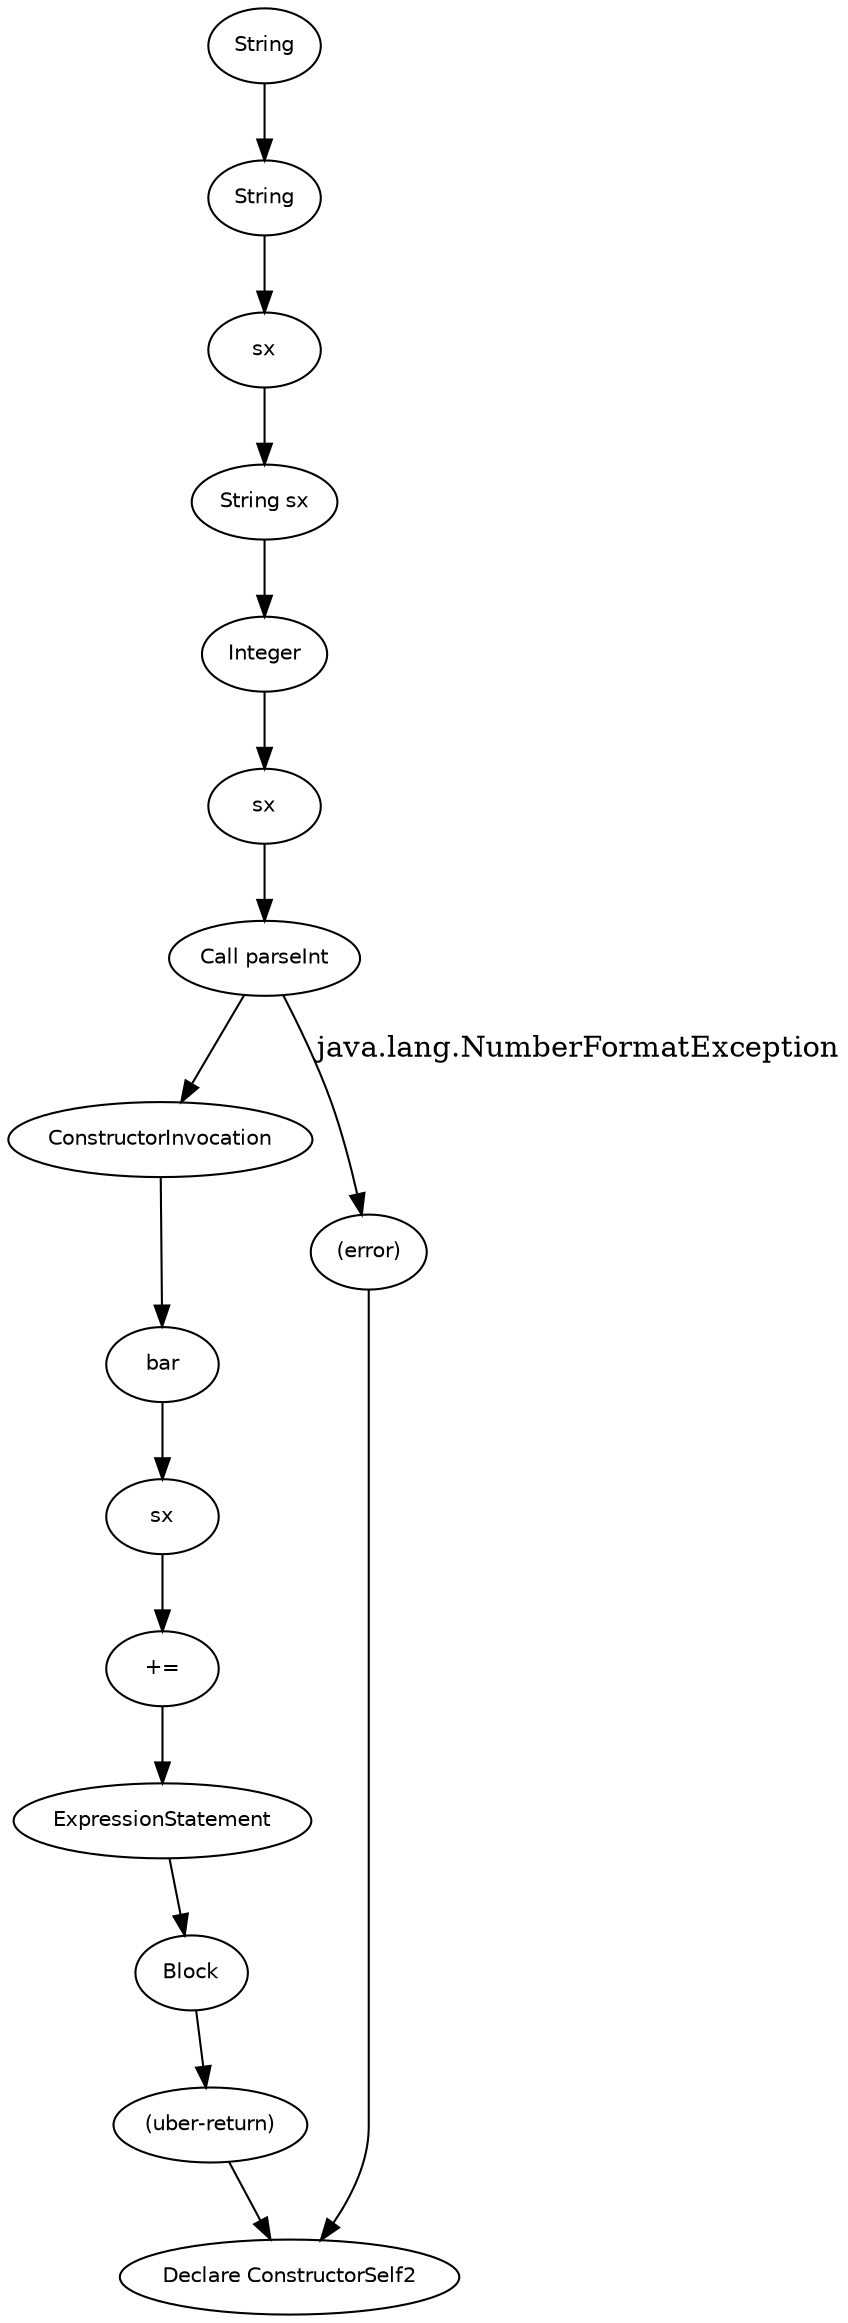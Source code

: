 digraph ConstructorSelf2 {
  22 [
    label = Block,
    fontname = Helvetica,
    fontsize = 10
  ];
  19 [
    label = "+=",
    fontname = Helvetica,
    fontsize = 10
  ];
  21 [
    label = bar,
    fontname = Helvetica,
    fontsize = 10
  ];
  18 [
    label = ExpressionStatement,
    fontname = Helvetica,
    fontsize = 10
  ];
  20 [
    label = sx,
    fontname = Helvetica,
    fontsize = 10
  ];
  9 [
    label = "String sx",
    fontname = Helvetica,
    fontsize = 10
  ];
  17 [
    label = sx,
    fontname = Helvetica,
    fontsize = 10
  ];
  15 [
    label = Integer,
    fontname = Helvetica,
    fontsize = 10
  ];
  14 [
    label = "Call parseInt",
    fontname = Helvetica,
    fontsize = 10
  ];
  13 [
    label = ConstructorInvocation,
    fontname = Helvetica,
    fontsize = 10
  ];
  12 [
    label = sx,
    fontname = Helvetica,
    fontsize = 10
  ];
  2 [
    label = "(uber-return)",
    fontname = Helvetica,
    fontsize = 10
  ];
  11 [
    label = String,
    fontname = Helvetica,
    fontsize = 10
  ];
  10 [
    label = String,
    fontname = Helvetica,
    fontsize = 10
  ];
  1 [
    label = "(error)",
    fontname = Helvetica,
    fontsize = 10
  ];
  0 [
    label = "Declare ConstructorSelf2",
    fontname = Helvetica,
    fontsize = 10
  ];
  11 -> 10 [
    label = ""
  ];
  13 -> 21 [
    label = ""
  ];
  2 -> 0 [
    label = ""
  ];
  19 -> 18 [
    label = ""
  ];
  1 -> 0 [
    label = ""
  ];
  17 -> 14 [
    label = ""
  ];
  12 -> 9 [
    label = ""
  ];
  15 -> 17 [
    label = ""
  ];
  14 -> 13 [
    label = ""
  ];
  22 -> 2 [
    label = ""
  ];
  20 -> 19 [
    label = ""
  ];
  21 -> 20 [
    label = ""
  ];
  14 -> 1 [
    label = "java.lang.NumberFormatException"
  ];
  18 -> 22 [
    label = ""
  ];
  10 -> 12 [
    label = ""
  ];
  9 -> 15 [
    label = ""
  ];
}
